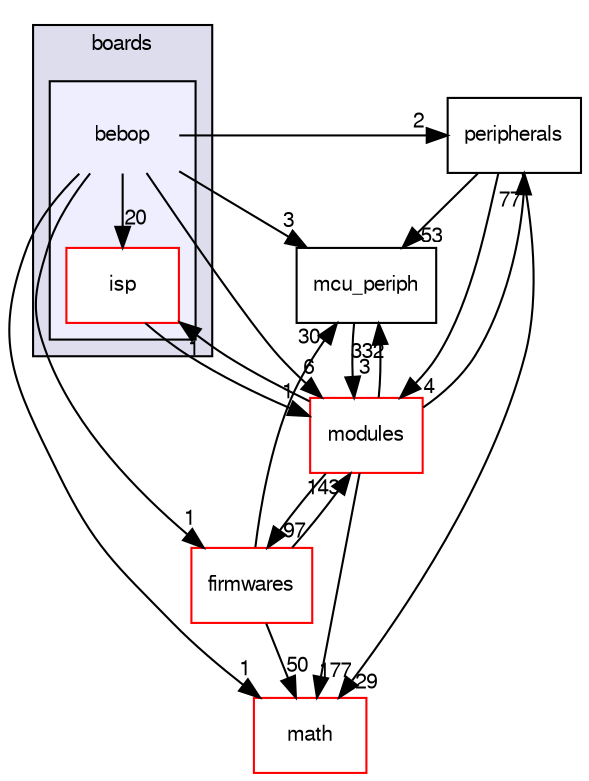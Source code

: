 digraph "sw/airborne/boards/bebop" {
  compound=true
  node [ fontsize="10", fontname="FreeSans"];
  edge [ labelfontsize="10", labelfontname="FreeSans"];
  subgraph clusterdir_e030268cd18297cf6282390f76bfcf7f {
    graph [ bgcolor="#ddddee", pencolor="black", label="boards" fontname="FreeSans", fontsize="10", URL="dir_e030268cd18297cf6282390f76bfcf7f.html"]
  subgraph clusterdir_1e1e24cfb731b3b06114ecddfd068653 {
    graph [ bgcolor="#eeeeff", pencolor="black", label="" URL="dir_1e1e24cfb731b3b06114ecddfd068653.html"];
    dir_1e1e24cfb731b3b06114ecddfd068653 [shape=plaintext label="bebop"];
    dir_c07eb852c9f79e837d0b9066de75ee0f [shape=box label="isp" color="red" fillcolor="white" style="filled" URL="dir_c07eb852c9f79e837d0b9066de75ee0f.html"];
  }
  }
  dir_0a48ba2c0a76794adfddddc873522f67 [shape=box label="peripherals" URL="dir_0a48ba2c0a76794adfddddc873522f67.html"];
  dir_1ca43f6a116d741d80fb1d0555a2b198 [shape=box label="mcu_periph" URL="dir_1ca43f6a116d741d80fb1d0555a2b198.html"];
  dir_e7d2494544042a787a6ee70a779a5e07 [shape=box label="firmwares" fillcolor="white" style="filled" color="red" URL="dir_e7d2494544042a787a6ee70a779a5e07.html"];
  dir_29343b6f5fcd4b75a5dfbb985ff56864 [shape=box label="math" fillcolor="white" style="filled" color="red" URL="dir_29343b6f5fcd4b75a5dfbb985ff56864.html"];
  dir_c2abcdd6ccb39c3582929c0e3f5651c2 [shape=box label="modules" fillcolor="white" style="filled" color="red" URL="dir_c2abcdd6ccb39c3582929c0e3f5651c2.html"];
  dir_0a48ba2c0a76794adfddddc873522f67->dir_1ca43f6a116d741d80fb1d0555a2b198 [headlabel="53", labeldistance=1.5 headhref="dir_000109_000107.html"];
  dir_0a48ba2c0a76794adfddddc873522f67->dir_29343b6f5fcd4b75a5dfbb985ff56864 [headlabel="29", labeldistance=1.5 headhref="dir_000109_000105.html"];
  dir_0a48ba2c0a76794adfddddc873522f67->dir_c2abcdd6ccb39c3582929c0e3f5651c2 [headlabel="4", labeldistance=1.5 headhref="dir_000109_000031.html"];
  dir_1ca43f6a116d741d80fb1d0555a2b198->dir_c2abcdd6ccb39c3582929c0e3f5651c2 [headlabel="3", labeldistance=1.5 headhref="dir_000107_000031.html"];
  dir_1e1e24cfb731b3b06114ecddfd068653->dir_0a48ba2c0a76794adfddddc873522f67 [headlabel="2", labeldistance=1.5 headhref="dir_000052_000109.html"];
  dir_1e1e24cfb731b3b06114ecddfd068653->dir_1ca43f6a116d741d80fb1d0555a2b198 [headlabel="3", labeldistance=1.5 headhref="dir_000052_000107.html"];
  dir_1e1e24cfb731b3b06114ecddfd068653->dir_e7d2494544042a787a6ee70a779a5e07 [headlabel="1", labeldistance=1.5 headhref="dir_000052_000092.html"];
  dir_1e1e24cfb731b3b06114ecddfd068653->dir_c07eb852c9f79e837d0b9066de75ee0f [headlabel="20", labeldistance=1.5 headhref="dir_000052_000089.html"];
  dir_1e1e24cfb731b3b06114ecddfd068653->dir_29343b6f5fcd4b75a5dfbb985ff56864 [headlabel="1", labeldistance=1.5 headhref="dir_000052_000105.html"];
  dir_1e1e24cfb731b3b06114ecddfd068653->dir_c2abcdd6ccb39c3582929c0e3f5651c2 [headlabel="6", labeldistance=1.5 headhref="dir_000052_000031.html"];
  dir_e7d2494544042a787a6ee70a779a5e07->dir_1ca43f6a116d741d80fb1d0555a2b198 [headlabel="30", labeldistance=1.5 headhref="dir_000092_000107.html"];
  dir_e7d2494544042a787a6ee70a779a5e07->dir_29343b6f5fcd4b75a5dfbb985ff56864 [headlabel="50", labeldistance=1.5 headhref="dir_000092_000105.html"];
  dir_e7d2494544042a787a6ee70a779a5e07->dir_c2abcdd6ccb39c3582929c0e3f5651c2 [headlabel="143", labeldistance=1.5 headhref="dir_000092_000031.html"];
  dir_c07eb852c9f79e837d0b9066de75ee0f->dir_c2abcdd6ccb39c3582929c0e3f5651c2 [headlabel="1", labeldistance=1.5 headhref="dir_000089_000031.html"];
  dir_c2abcdd6ccb39c3582929c0e3f5651c2->dir_0a48ba2c0a76794adfddddc873522f67 [headlabel="77", labeldistance=1.5 headhref="dir_000031_000109.html"];
  dir_c2abcdd6ccb39c3582929c0e3f5651c2->dir_1ca43f6a116d741d80fb1d0555a2b198 [headlabel="332", labeldistance=1.5 headhref="dir_000031_000107.html"];
  dir_c2abcdd6ccb39c3582929c0e3f5651c2->dir_e7d2494544042a787a6ee70a779a5e07 [headlabel="97", labeldistance=1.5 headhref="dir_000031_000092.html"];
  dir_c2abcdd6ccb39c3582929c0e3f5651c2->dir_c07eb852c9f79e837d0b9066de75ee0f [headlabel="1", labeldistance=1.5 headhref="dir_000031_000089.html"];
  dir_c2abcdd6ccb39c3582929c0e3f5651c2->dir_29343b6f5fcd4b75a5dfbb985ff56864 [headlabel="177", labeldistance=1.5 headhref="dir_000031_000105.html"];
}
